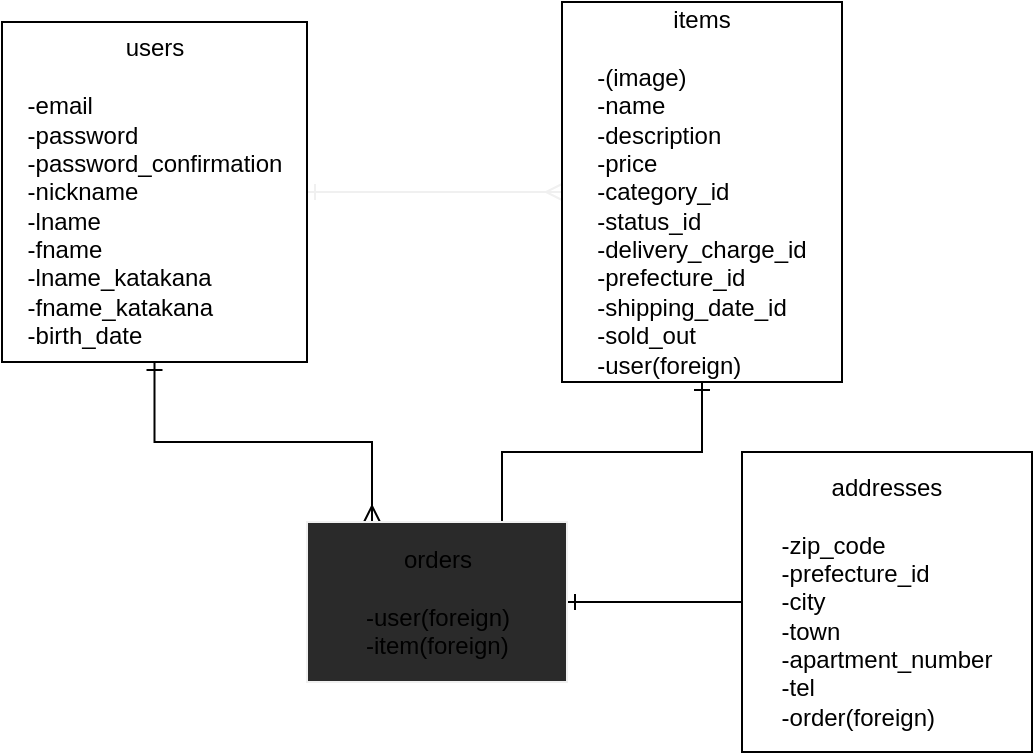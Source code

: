 <mxfile version="13.6.5">
    <diagram id="9CFl56YzesLFMRXxJCY5" name="Page-1">
        <mxGraphModel dx="1110" dy="635" grid="1" gridSize="10" guides="1" tooltips="1" connect="1" arrows="1" fold="1" page="1" pageScale="1" pageWidth="850" pageHeight="1100" math="0" shadow="0">
            <root>
                <mxCell id="0"/>
                <mxCell id="1" parent="0"/>
                <mxCell id="12" style="edgeStyle=none;rounded=1;sketch=0;orthogonalLoop=1;jettySize=auto;html=1;startArrow=ERone;startFill=0;endArrow=ERmany;endFill=0;strokeColor=#f0f0f0;" parent="1" source="2" target="9" edge="1">
                    <mxGeometry relative="1" as="geometry"/>
                </mxCell>
                <mxCell id="29" style="edgeStyle=orthogonalEdgeStyle;rounded=0;orthogonalLoop=1;jettySize=auto;html=1;startArrow=ERone;startFill=0;endArrow=ERmany;endFill=0;entryX=0.25;entryY=0;entryDx=0;entryDy=0;" edge="1" parent="1" source="2" target="13">
                    <mxGeometry relative="1" as="geometry"/>
                </mxCell>
                <mxCell id="2" value="users&lt;br&gt;&lt;br&gt;&lt;div style=&quot;text-align: left&quot;&gt;&lt;span&gt;-email&lt;/span&gt;&lt;/div&gt;&lt;div style=&quot;text-align: left&quot;&gt;&lt;span&gt;-password&lt;/span&gt;&lt;/div&gt;&lt;div style=&quot;text-align: left&quot;&gt;&lt;span&gt;-password_confirmation&lt;/span&gt;&lt;/div&gt;&lt;div style=&quot;text-align: left&quot;&gt;&lt;span&gt;-nickname&lt;/span&gt;&lt;/div&gt;&lt;div style=&quot;text-align: left&quot;&gt;&lt;span&gt;-lname&lt;/span&gt;&lt;/div&gt;&lt;div style=&quot;text-align: left&quot;&gt;&lt;span&gt;-fname&lt;/span&gt;&lt;/div&gt;&lt;div style=&quot;text-align: left&quot;&gt;&lt;span&gt;-lname_katakana&lt;/span&gt;&lt;/div&gt;&lt;div style=&quot;text-align: left&quot;&gt;&lt;span&gt;-fname_katakana&lt;/span&gt;&lt;/div&gt;&lt;div style=&quot;text-align: left&quot;&gt;&lt;span&gt;-birth_date&lt;/span&gt;&lt;/div&gt;" style="whiteSpace=wrap;html=1;rounded=0;sketch=0;" parent="1" vertex="1">
                    <mxGeometry x="160" y="90" width="152.5" height="170" as="geometry"/>
                </mxCell>
                <mxCell id="5" value="addresses&lt;br&gt;&lt;br&gt;&lt;div style=&quot;text-align: left&quot;&gt;&lt;span&gt;-zip_code&lt;/span&gt;&lt;/div&gt;&lt;div style=&quot;text-align: left&quot;&gt;&lt;span&gt;-prefecture_id&lt;/span&gt;&lt;/div&gt;&lt;div style=&quot;text-align: left&quot;&gt;&lt;span&gt;-city&lt;/span&gt;&lt;/div&gt;&lt;div style=&quot;text-align: left&quot;&gt;&lt;span&gt;-town&lt;/span&gt;&lt;/div&gt;&lt;div style=&quot;text-align: left&quot;&gt;&lt;span&gt;-apartment_number&lt;/span&gt;&lt;/div&gt;&lt;div style=&quot;text-align: left&quot;&gt;&lt;span&gt;-tel&lt;/span&gt;&lt;/div&gt;&lt;div style=&quot;text-align: left&quot;&gt;&lt;span&gt;-order(foreign)&lt;/span&gt;&lt;/div&gt;" style="whiteSpace=wrap;html=1;rounded=0;sketch=0;" parent="1" vertex="1">
                    <mxGeometry x="530" y="305" width="145" height="150" as="geometry"/>
                </mxCell>
                <mxCell id="31" style="edgeStyle=orthogonalEdgeStyle;rounded=0;orthogonalLoop=1;jettySize=auto;html=1;entryX=0.75;entryY=0.125;entryDx=0;entryDy=0;entryPerimeter=0;startArrow=ERone;startFill=0;endArrow=ERmany;endFill=0;" edge="1" parent="1" source="9" target="13">
                    <mxGeometry relative="1" as="geometry"/>
                </mxCell>
                <mxCell id="9" value="items&lt;br&gt;&lt;br&gt;&lt;div style=&quot;text-align: left&quot;&gt;&lt;div&gt;-(image)&lt;/div&gt;&lt;div&gt;-name&lt;/div&gt;&lt;div&gt;-description&lt;/div&gt;&lt;div&gt;-price&lt;/div&gt;&lt;/div&gt;&lt;div style=&quot;text-align: left&quot;&gt;&lt;span&gt;-category_id&lt;/span&gt;&lt;/div&gt;&lt;div style=&quot;text-align: left&quot;&gt;&lt;span&gt;-status_id&lt;/span&gt;&lt;/div&gt;&lt;div style=&quot;text-align: left&quot;&gt;&lt;span&gt;-delivery_charge_id&lt;/span&gt;&lt;/div&gt;&lt;div style=&quot;text-align: left&quot;&gt;&lt;span&gt;-prefecture_id&lt;/span&gt;&lt;/div&gt;&lt;div style=&quot;text-align: left&quot;&gt;&lt;span&gt;-shipping_date_id&lt;/span&gt;&lt;/div&gt;&lt;div style=&quot;text-align: left&quot;&gt;&lt;span&gt;-sold_out&lt;/span&gt;&lt;/div&gt;&lt;div style=&quot;text-align: left&quot;&gt;&lt;span&gt;-user(foreign)&lt;/span&gt;&lt;/div&gt;" style="whiteSpace=wrap;html=1;rounded=0;sketch=0;" parent="1" vertex="1">
                    <mxGeometry x="440" y="80" width="140" height="190" as="geometry"/>
                </mxCell>
                <mxCell id="28" style="edgeStyle=orthogonalEdgeStyle;rounded=0;orthogonalLoop=1;jettySize=auto;html=1;entryX=0;entryY=0.5;entryDx=0;entryDy=0;startArrow=ERone;startFill=0;endArrow=none;endFill=0;" edge="1" parent="1" source="13" target="5">
                    <mxGeometry relative="1" as="geometry"/>
                </mxCell>
                <mxCell id="13" value="orders&lt;br&gt;&lt;br&gt;-user(foreign)&lt;br&gt;&lt;div style=&quot;text-align: left&quot;&gt;&lt;span&gt;-item(foreign)&lt;/span&gt;&lt;/div&gt;" style="whiteSpace=wrap;html=1;rounded=0;sketch=0;strokeColor=#f0f0f0;fillColor=#2a2a2a;" parent="1" vertex="1">
                    <mxGeometry x="312.5" y="340" width="130" height="80" as="geometry"/>
                </mxCell>
            </root>
        </mxGraphModel>
    </diagram>
</mxfile>